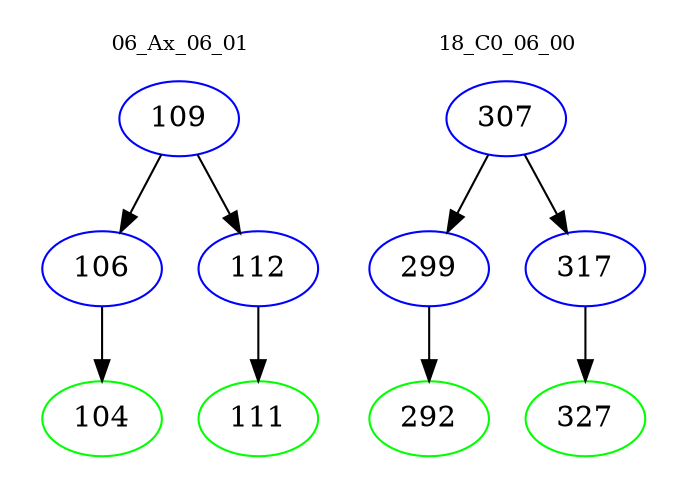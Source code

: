 digraph{
subgraph cluster_0 {
color = white
label = "06_Ax_06_01";
fontsize=10;
T0_109 [label="109", color="blue"]
T0_109 -> T0_106 [color="black"]
T0_106 [label="106", color="blue"]
T0_106 -> T0_104 [color="black"]
T0_104 [label="104", color="green"]
T0_109 -> T0_112 [color="black"]
T0_112 [label="112", color="blue"]
T0_112 -> T0_111 [color="black"]
T0_111 [label="111", color="green"]
}
subgraph cluster_1 {
color = white
label = "18_C0_06_00";
fontsize=10;
T1_307 [label="307", color="blue"]
T1_307 -> T1_299 [color="black"]
T1_299 [label="299", color="blue"]
T1_299 -> T1_292 [color="black"]
T1_292 [label="292", color="green"]
T1_307 -> T1_317 [color="black"]
T1_317 [label="317", color="blue"]
T1_317 -> T1_327 [color="black"]
T1_327 [label="327", color="green"]
}
}
